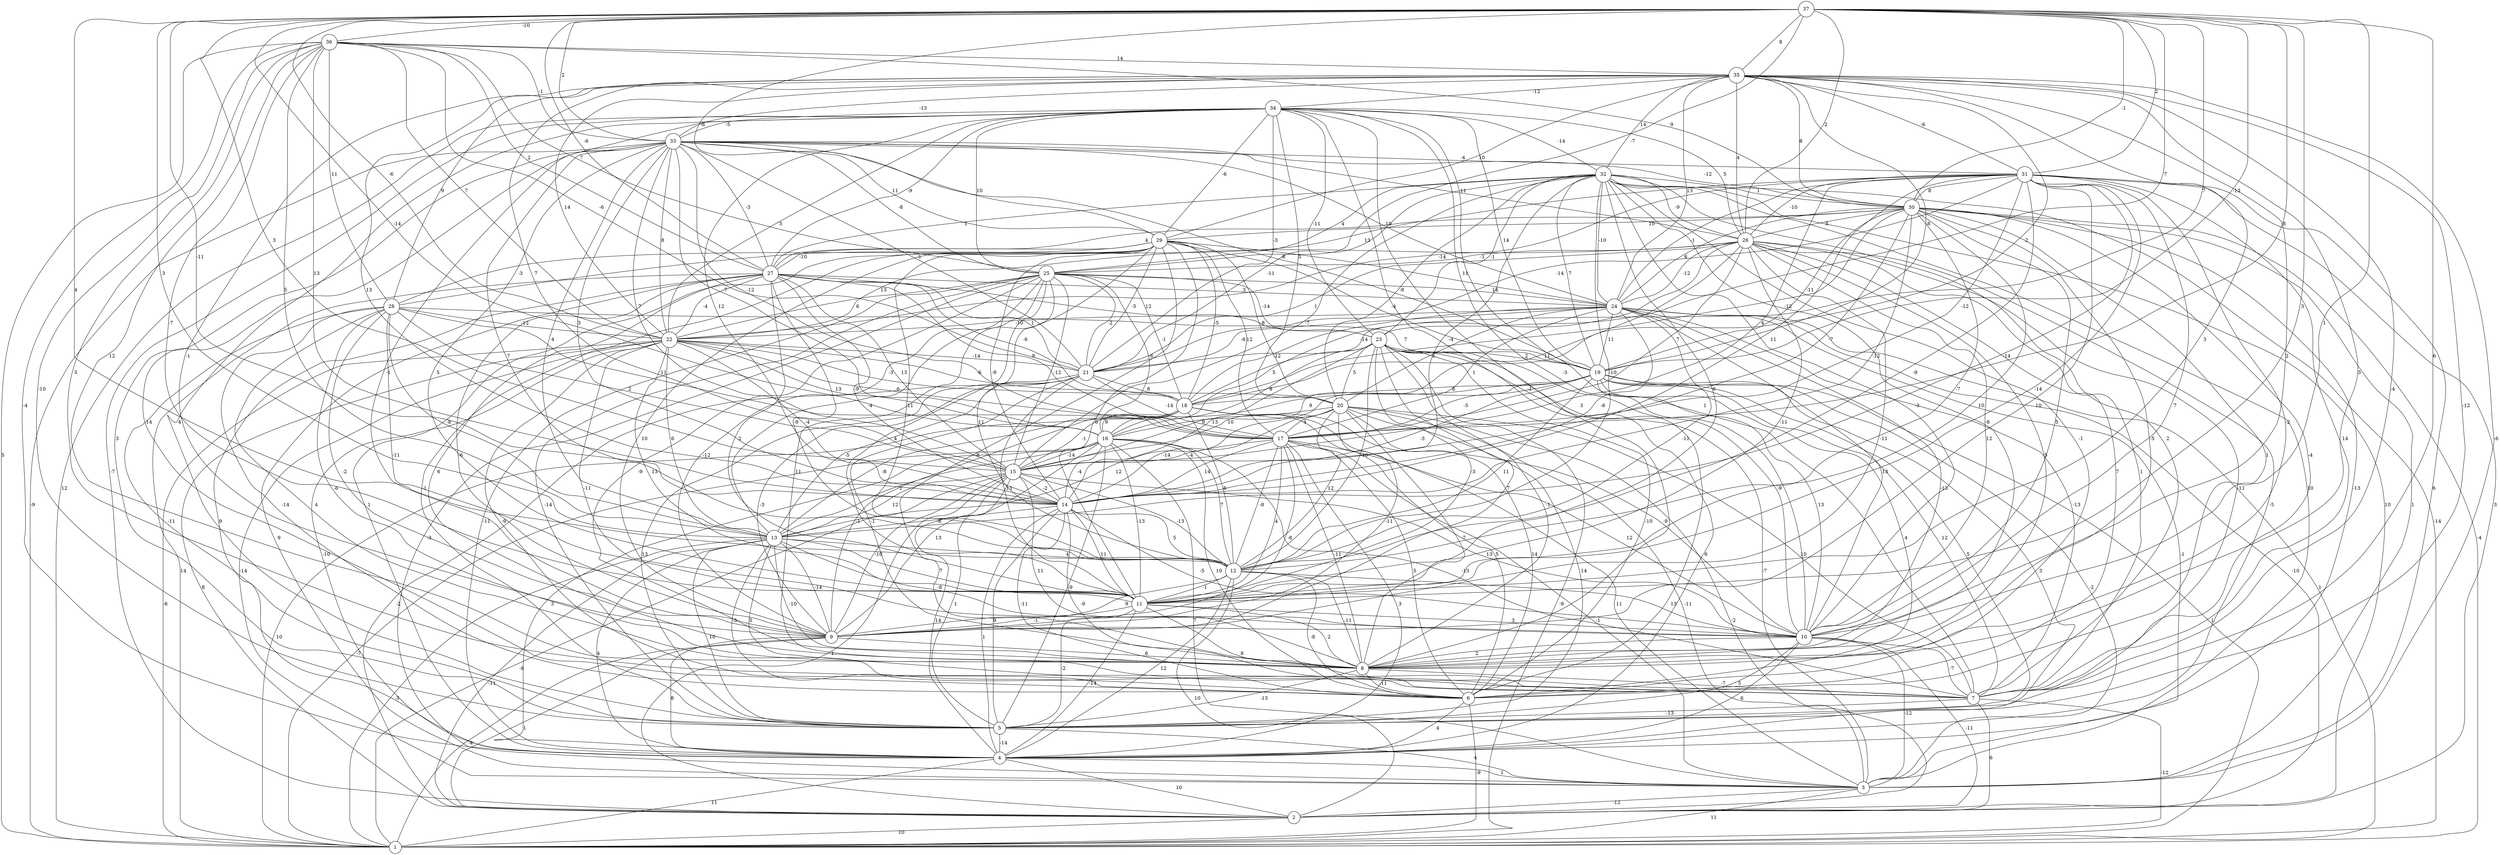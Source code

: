 graph { 
	 fontname="Helvetica,Arial,sans-serif" 
	 node [shape = circle]; 
	 37 -- 7 [label = "6"];
	 37 -- 10 [label = "1"];
	 37 -- 11 [label = "3"];
	 37 -- 12 [label = "4"];
	 37 -- 13 [label = "3"];
	 37 -- 14 [label = "-11"];
	 37 -- 15 [label = "3"];
	 37 -- 16 [label = "-14"];
	 37 -- 17 [label = "8"];
	 37 -- 19 [label = "-13"];
	 37 -- 21 [label = "7"];
	 37 -- 22 [label = "-6"];
	 37 -- 23 [label = "7"];
	 37 -- 25 [label = "-7"];
	 37 -- 26 [label = "2"];
	 37 -- 27 [label = "-6"];
	 37 -- 29 [label = "-8"];
	 37 -- 30 [label = "-1"];
	 37 -- 31 [label = "2"];
	 37 -- 33 [label = "2"];
	 37 -- 35 [label = "8"];
	 37 -- 36 [label = "-10"];
	 36 -- 1 [label = "5"];
	 36 -- 4 [label = "-4"];
	 36 -- 5 [label = "-10"];
	 36 -- 7 [label = "5"];
	 36 -- 8 [label = "12"];
	 36 -- 11 [label = "-7"];
	 36 -- 13 [label = "5"];
	 36 -- 14 [label = "13"];
	 36 -- 21 [label = "-6"];
	 36 -- 22 [label = "7"];
	 36 -- 25 [label = "7"];
	 36 -- 27 [label = "2"];
	 36 -- 28 [label = "11"];
	 36 -- 30 [label = "9"];
	 36 -- 33 [label = "-1"];
	 36 -- 35 [label = "14"];
	 35 -- 3 [label = "-6"];
	 35 -- 5 [label = "-12"];
	 35 -- 7 [label = "-4"];
	 35 -- 8 [label = "3"];
	 35 -- 9 [label = "-1"];
	 35 -- 10 [label = "2"];
	 35 -- 11 [label = "3"];
	 35 -- 14 [label = "13"];
	 35 -- 15 [label = "7"];
	 35 -- 18 [label = "2"];
	 35 -- 19 [label = "-8"];
	 35 -- 22 [label = "14"];
	 35 -- 24 [label = "13"];
	 35 -- 26 [label = "4"];
	 35 -- 28 [label = "9"];
	 35 -- 29 [label = "10"];
	 35 -- 30 [label = "8"];
	 35 -- 31 [label = "-6"];
	 35 -- 32 [label = "14"];
	 35 -- 33 [label = "-13"];
	 35 -- 34 [label = "-12"];
	 34 -- 1 [label = "12"];
	 34 -- 2 [label = "-7"];
	 34 -- 5 [label = "4"];
	 34 -- 6 [label = "3"];
	 34 -- 7 [label = "1"];
	 34 -- 8 [label = "-1"];
	 34 -- 9 [label = "-1"];
	 34 -- 10 [label = "-3"];
	 34 -- 14 [label = "12"];
	 34 -- 19 [label = "14"];
	 34 -- 20 [label = "5"];
	 34 -- 21 [label = "-3"];
	 34 -- 22 [label = "3"];
	 34 -- 23 [label = "-11"];
	 34 -- 25 [label = "10"];
	 34 -- 26 [label = "5"];
	 34 -- 27 [label = "-9"];
	 34 -- 29 [label = "-6"];
	 34 -- 32 [label = "-14"];
	 34 -- 33 [label = "-5"];
	 33 -- 1 [label = "-9"];
	 33 -- 5 [label = "3"];
	 33 -- 6 [label = "14"];
	 33 -- 11 [label = "5"];
	 33 -- 12 [label = "7"];
	 33 -- 13 [label = "4"];
	 33 -- 14 [label = "3"];
	 33 -- 15 [label = "7"];
	 33 -- 16 [label = "-7"];
	 33 -- 17 [label = "-12"];
	 33 -- 19 [label = "-8"];
	 33 -- 21 [label = "-1"];
	 33 -- 22 [label = "8"];
	 33 -- 24 [label = "10"];
	 33 -- 25 [label = "-8"];
	 33 -- 26 [label = "11"];
	 33 -- 27 [label = "-3"];
	 33 -- 29 [label = "11"];
	 33 -- 30 [label = "-12"];
	 33 -- 31 [label = "-4"];
	 32 -- 1 [label = "-14"];
	 32 -- 2 [label = "10"];
	 32 -- 3 [label = "10"];
	 32 -- 6 [label = "-1"];
	 32 -- 7 [label = "2"];
	 32 -- 8 [label = "-8"];
	 32 -- 10 [label = "-3"];
	 32 -- 11 [label = "6"];
	 32 -- 12 [label = "-10"];
	 32 -- 14 [label = "-4"];
	 32 -- 15 [label = "-7"];
	 32 -- 19 [label = "7"];
	 32 -- 20 [label = "-8"];
	 32 -- 21 [label = "-11"];
	 32 -- 23 [label = "-1"];
	 32 -- 24 [label = "-10"];
	 32 -- 25 [label = "4"];
	 32 -- 26 [label = "-9"];
	 32 -- 27 [label = "1"];
	 32 -- 30 [label = "1"];
	 31 -- 2 [label = "3"];
	 31 -- 3 [label = "6"];
	 31 -- 7 [label = "14"];
	 31 -- 8 [label = "-2"];
	 31 -- 9 [label = "10"];
	 31 -- 10 [label = "7"];
	 31 -- 11 [label = "-14"];
	 31 -- 12 [label = "-9"];
	 31 -- 13 [label = "-14"];
	 31 -- 14 [label = "11"];
	 31 -- 15 [label = "4"];
	 31 -- 17 [label = "-12"];
	 31 -- 21 [label = "-14"];
	 31 -- 22 [label = "-14"];
	 31 -- 24 [label = "-1"];
	 31 -- 26 [label = "-10"];
	 31 -- 28 [label = "13"];
	 31 -- 30 [label = "8"];
	 30 -- 1 [label = "-4"];
	 30 -- 3 [label = "1"];
	 30 -- 4 [label = "-13"];
	 30 -- 6 [label = "1"];
	 30 -- 7 [label = "-4"];
	 30 -- 8 [label = "-5"];
	 30 -- 10 [label = "5"];
	 30 -- 11 [label = "10"];
	 30 -- 12 [label = "-7"];
	 30 -- 14 [label = "-12"];
	 30 -- 15 [label = "-7"];
	 30 -- 18 [label = "-12"];
	 30 -- 19 [label = "-11"];
	 30 -- 24 [label = "6"];
	 30 -- 26 [label = "5"];
	 30 -- 27 [label = "4"];
	 30 -- 29 [label = "10"];
	 29 -- 4 [label = "1"];
	 29 -- 5 [label = "-1"];
	 29 -- 7 [label = "11"];
	 29 -- 8 [label = "8"];
	 29 -- 9 [label = "10"];
	 29 -- 11 [label = "6"];
	 29 -- 12 [label = "11"];
	 29 -- 14 [label = "-9"];
	 29 -- 17 [label = "12"];
	 29 -- 18 [label = "-5"];
	 29 -- 19 [label = "-4"];
	 29 -- 20 [label = "-8"];
	 29 -- 21 [label = "-5"];
	 29 -- 24 [label = "11"];
	 29 -- 27 [label = "-10"];
	 29 -- 28 [label = "-3"];
	 28 -- 5 [label = "-11"];
	 28 -- 6 [label = "-14"];
	 28 -- 7 [label = "4"];
	 28 -- 8 [label = "-6"];
	 28 -- 9 [label = "-2"];
	 28 -- 11 [label = "-11"];
	 28 -- 13 [label = "-8"];
	 28 -- 15 [label = "2"];
	 28 -- 17 [label = "11"];
	 28 -- 19 [label = "7"];
	 28 -- 22 [label = "-12"];
	 27 -- 1 [label = "14"];
	 27 -- 3 [label = "9"];
	 27 -- 4 [label = "9"];
	 27 -- 8 [label = "6"];
	 27 -- 9 [label = "-6"];
	 27 -- 11 [label = "2"];
	 27 -- 12 [label = "-9"];
	 27 -- 14 [label = "-9"];
	 27 -- 15 [label = "13"];
	 27 -- 17 [label = "8"];
	 27 -- 18 [label = "-6"];
	 27 -- 21 [label = "1"];
	 27 -- 22 [label = "-4"];
	 27 -- 23 [label = "12"];
	 27 -- 24 [label = "3"];
	 26 -- 4 [label = "-5"];
	 26 -- 5 [label = "-11"];
	 26 -- 6 [label = "7"];
	 26 -- 7 [label = "1"];
	 26 -- 8 [label = "5"];
	 26 -- 9 [label = "-11"];
	 26 -- 10 [label = "12"];
	 26 -- 11 [label = "-11"];
	 26 -- 15 [label = "11"];
	 26 -- 16 [label = "-14"];
	 26 -- 17 [label = "7"];
	 26 -- 21 [label = "1"];
	 26 -- 22 [label = "13"];
	 26 -- 24 [label = "-12"];
	 26 -- 25 [label = "-1"];
	 25 -- 3 [label = "-3"];
	 25 -- 4 [label = "-11"];
	 25 -- 5 [label = "-14"];
	 25 -- 8 [label = "-9"];
	 25 -- 9 [label = "-12"];
	 25 -- 11 [label = "4"];
	 25 -- 12 [label = "11"];
	 25 -- 13 [label = "-4"];
	 25 -- 15 [label = "-12"];
	 25 -- 16 [label = "-6"];
	 25 -- 18 [label = "-1"];
	 25 -- 21 [label = "-2"];
	 25 -- 22 [label = "6"];
	 25 -- 23 [label = "-14"];
	 25 -- 24 [label = "14"];
	 24 -- 1 [label = "1"];
	 24 -- 2 [label = "-10"];
	 24 -- 3 [label = "-1"];
	 24 -- 7 [label = "-13"];
	 24 -- 8 [label = "-13"];
	 24 -- 10 [label = "13"];
	 24 -- 12 [label = "-11"];
	 24 -- 14 [label = "-6"];
	 24 -- 17 [label = "1"];
	 24 -- 18 [label = "-12"];
	 24 -- 19 [label = "11"];
	 24 -- 20 [label = "5"];
	 24 -- 21 [label = "-6"];
	 24 -- 22 [label = "-10"];
	 23 -- 1 [label = "-9"];
	 23 -- 3 [label = "-7"];
	 23 -- 4 [label = "6"];
	 23 -- 6 [label = "-10"];
	 23 -- 8 [label = "-1"];
	 23 -- 9 [label = "7"];
	 23 -- 10 [label = "-9"];
	 23 -- 11 [label = "-3"];
	 23 -- 12 [label = "-10"];
	 23 -- 14 [label = "13"];
	 23 -- 16 [label = "8"];
	 23 -- 18 [label = "5"];
	 23 -- 19 [label = "2"];
	 23 -- 20 [label = "5"];
	 22 -- 1 [label = "-6"];
	 22 -- 2 [label = "8"];
	 22 -- 3 [label = "-14"];
	 22 -- 4 [label = "-10"];
	 22 -- 6 [label = "-9"];
	 22 -- 10 [label = "-11"];
	 22 -- 11 [label = "13"];
	 22 -- 13 [label = "6"];
	 22 -- 14 [label = "-4"];
	 22 -- 16 [label = "13"];
	 22 -- 17 [label = "6"];
	 22 -- 18 [label = "-3"];
	 22 -- 20 [label = "-6"];
	 22 -- 21 [label = "-14"];
	 21 -- 2 [label = "-2"];
	 21 -- 5 [label = "13"];
	 21 -- 8 [label = "-1"];
	 21 -- 9 [label = "-3"];
	 21 -- 11 [label = "-13"];
	 21 -- 13 [label = "-5"];
	 21 -- 17 [label = "-14"];
	 21 -- 18 [label = "8"];
	 20 -- 2 [label = "-2"];
	 20 -- 3 [label = "-11"];
	 20 -- 5 [label = "14"];
	 20 -- 6 [label = "14"];
	 20 -- 7 [label = "10"];
	 20 -- 8 [label = "-7"];
	 20 -- 9 [label = "-11"];
	 20 -- 12 [label = "12"];
	 20 -- 13 [label = "12"];
	 20 -- 14 [label = "-14"];
	 20 -- 16 [label = "9"];
	 20 -- 17 [label = "4"];
	 19 -- 1 [label = "1"];
	 19 -- 3 [label = "-2"];
	 19 -- 4 [label = "3"];
	 19 -- 5 [label = "5"];
	 19 -- 6 [label = "4"];
	 19 -- 7 [label = "12"];
	 19 -- 10 [label = "13"];
	 19 -- 12 [label = "11"];
	 19 -- 14 [label = "-3"];
	 19 -- 15 [label = "10"];
	 19 -- 16 [label = "9"];
	 19 -- 17 [label = "-5"];
	 19 -- 18 [label = "8"];
	 18 -- 1 [label = "10"];
	 18 -- 3 [label = "11"];
	 18 -- 6 [label = "5"];
	 18 -- 9 [label = "-1"];
	 18 -- 10 [label = "-9"];
	 18 -- 12 [label = "6"];
	 18 -- 13 [label = "-8"];
	 18 -- 15 [label = "-1"];
	 18 -- 16 [label = "9"];
	 17 -- 3 [label = "-1"];
	 17 -- 4 [label = "3"];
	 17 -- 6 [label = "5"];
	 17 -- 8 [label = "-11"];
	 17 -- 9 [label = "-8"];
	 17 -- 10 [label = "12"];
	 17 -- 11 [label = "4"];
	 17 -- 12 [label = "-8"];
	 17 -- 14 [label = "14"];
	 17 -- 15 [label = "-4"];
	 16 -- 1 [label = "-7"];
	 16 -- 3 [label = "7"];
	 16 -- 4 [label = "3"];
	 16 -- 5 [label = "-9"];
	 16 -- 6 [label = "10"];
	 16 -- 7 [label = "-13"];
	 16 -- 9 [label = "13"];
	 16 -- 11 [label = "-13"];
	 16 -- 12 [label = "7"];
	 16 -- 13 [label = "1"];
	 16 -- 14 [label = "-4"];
	 16 -- 15 [label = "-14"];
	 15 -- 1 [label = "-8"];
	 15 -- 2 [label = "1"];
	 15 -- 4 [label = "14"];
	 15 -- 5 [label = "1"];
	 15 -- 8 [label = "11"];
	 15 -- 9 [label = "-10"];
	 15 -- 10 [label = "13"];
	 15 -- 12 [label = "-13"];
	 15 -- 13 [label = "12"];
	 15 -- 14 [label = "-2"];
	 14 -- 4 [label = "1"];
	 14 -- 5 [label = "9"];
	 14 -- 6 [label = "-11"];
	 14 -- 7 [label = "-9"];
	 14 -- 10 [label = "-5"];
	 14 -- 11 [label = "11"];
	 14 -- 12 [label = "5"];
	 14 -- 13 [label = "-8"];
	 13 -- 1 [label = "-3"];
	 13 -- 2 [label = "-11"];
	 13 -- 4 [label = "4"];
	 13 -- 5 [label = "10"];
	 13 -- 6 [label = "-3"];
	 13 -- 7 [label = "5"];
	 13 -- 8 [label = "-10"];
	 13 -- 9 [label = "-14"];
	 13 -- 10 [label = "-8"];
	 13 -- 11 [label = "7"];
	 13 -- 12 [label = "4"];
	 12 -- 2 [label = "10"];
	 12 -- 4 [label = "12"];
	 12 -- 6 [label = "-8"];
	 12 -- 8 [label = "-11"];
	 12 -- 9 [label = "9"];
	 12 -- 10 [label = "13"];
	 12 -- 11 [label = "-1"];
	 11 -- 4 [label = "-14"];
	 11 -- 5 [label = "-2"];
	 11 -- 7 [label = "8"];
	 11 -- 8 [label = "2"];
	 11 -- 9 [label = "-1"];
	 11 -- 10 [label = "3"];
	 10 -- 2 [label = "-11"];
	 10 -- 3 [label = "-12"];
	 10 -- 4 [label = "6"];
	 10 -- 5 [label = "5"];
	 10 -- 7 [label = "-7"];
	 10 -- 8 [label = "2"];
	 9 -- 1 [label = "-4"];
	 9 -- 2 [label = "1"];
	 9 -- 4 [label = "8"];
	 9 -- 8 [label = "6"];
	 8 -- 5 [label = "-13"];
	 8 -- 6 [label = "-11"];
	 8 -- 7 [label = "-7"];
	 7 -- 1 [label = "-12"];
	 7 -- 2 [label = "6"];
	 7 -- 5 [label = "-13"];
	 6 -- 1 [label = "-9"];
	 6 -- 4 [label = "4"];
	 5 -- 3 [label = "4"];
	 5 -- 4 [label = "-14"];
	 4 -- 1 [label = "11"];
	 4 -- 2 [label = "10"];
	 4 -- 3 [label = "1"];
	 3 -- 1 [label = "11"];
	 3 -- 2 [label = "-12"];
	 2 -- 1 [label = "10"];
	 1;
	 2;
	 3;
	 4;
	 5;
	 6;
	 7;
	 8;
	 9;
	 10;
	 11;
	 12;
	 13;
	 14;
	 15;
	 16;
	 17;
	 18;
	 19;
	 20;
	 21;
	 22;
	 23;
	 24;
	 25;
	 26;
	 27;
	 28;
	 29;
	 30;
	 31;
	 32;
	 33;
	 34;
	 35;
	 36;
	 37;
}
